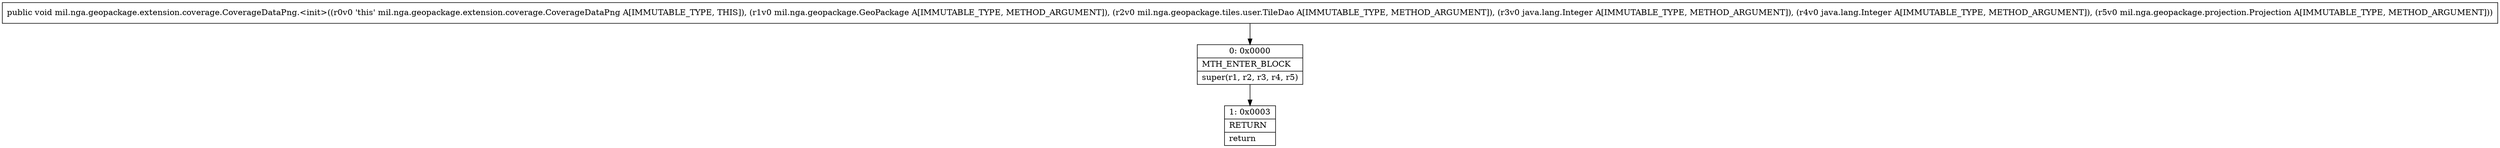 digraph "CFG formil.nga.geopackage.extension.coverage.CoverageDataPng.\<init\>(Lmil\/nga\/geopackage\/GeoPackage;Lmil\/nga\/geopackage\/tiles\/user\/TileDao;Ljava\/lang\/Integer;Ljava\/lang\/Integer;Lmil\/nga\/geopackage\/projection\/Projection;)V" {
Node_0 [shape=record,label="{0\:\ 0x0000|MTH_ENTER_BLOCK\l|super(r1, r2, r3, r4, r5)\l}"];
Node_1 [shape=record,label="{1\:\ 0x0003|RETURN\l|return\l}"];
MethodNode[shape=record,label="{public void mil.nga.geopackage.extension.coverage.CoverageDataPng.\<init\>((r0v0 'this' mil.nga.geopackage.extension.coverage.CoverageDataPng A[IMMUTABLE_TYPE, THIS]), (r1v0 mil.nga.geopackage.GeoPackage A[IMMUTABLE_TYPE, METHOD_ARGUMENT]), (r2v0 mil.nga.geopackage.tiles.user.TileDao A[IMMUTABLE_TYPE, METHOD_ARGUMENT]), (r3v0 java.lang.Integer A[IMMUTABLE_TYPE, METHOD_ARGUMENT]), (r4v0 java.lang.Integer A[IMMUTABLE_TYPE, METHOD_ARGUMENT]), (r5v0 mil.nga.geopackage.projection.Projection A[IMMUTABLE_TYPE, METHOD_ARGUMENT])) }"];
MethodNode -> Node_0;
Node_0 -> Node_1;
}

